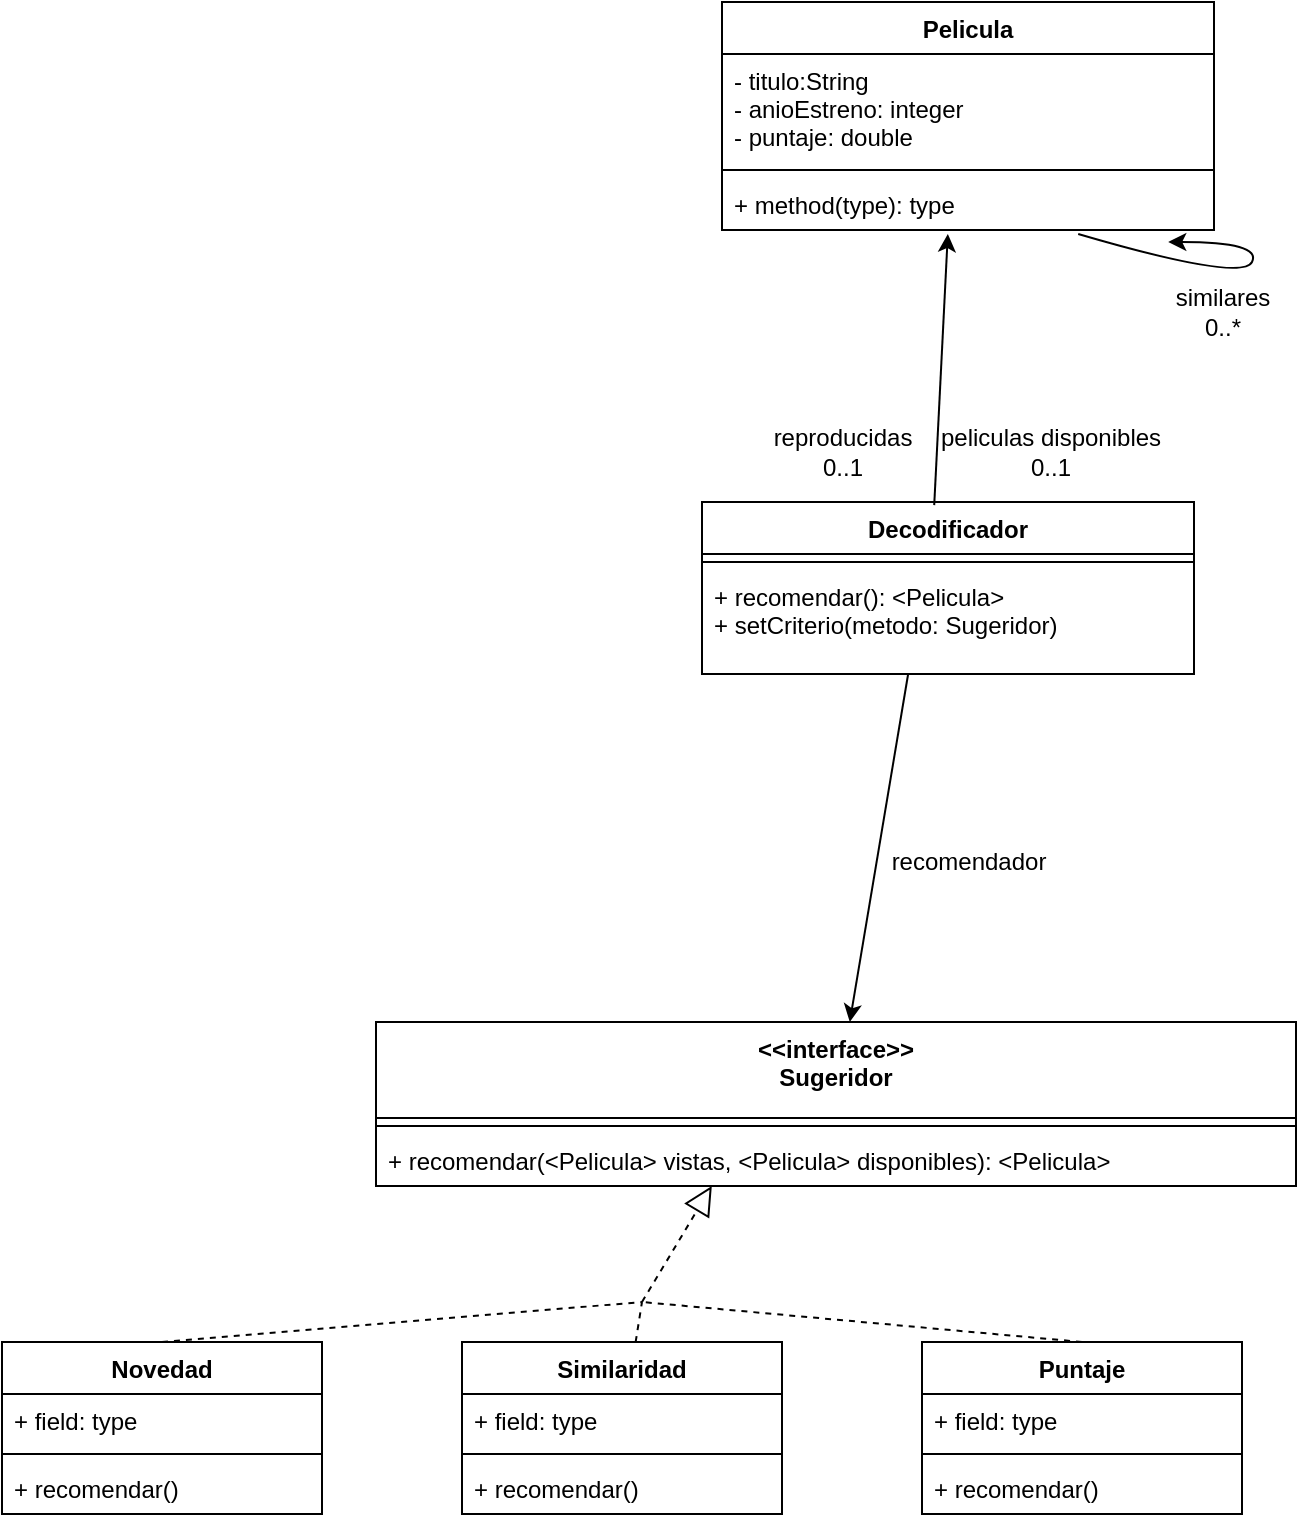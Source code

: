 <mxfile version="17.4.1" type="github">
  <diagram id="h87udIRX1UEoffj4J0M0" name="Page-1">
    <mxGraphModel dx="1568" dy="752" grid="1" gridSize="10" guides="1" tooltips="1" connect="1" arrows="1" fold="1" page="1" pageScale="1" pageWidth="827" pageHeight="1169" math="0" shadow="0">
      <root>
        <mxCell id="0" />
        <mxCell id="1" parent="0" />
        <mxCell id="5vG_H_VH1CffKF7a3QQ1-1" value="Pelicula" style="swimlane;fontStyle=1;align=center;verticalAlign=top;childLayout=stackLayout;horizontal=1;startSize=26;horizontalStack=0;resizeParent=1;resizeParentMax=0;resizeLast=0;collapsible=1;marginBottom=0;" vertex="1" parent="1">
          <mxGeometry x="250" y="80" width="246" height="114" as="geometry" />
        </mxCell>
        <mxCell id="5vG_H_VH1CffKF7a3QQ1-2" value="- titulo:String&#xa;- anioEstreno: integer&#xa;- puntaje: double&#xa;" style="text;strokeColor=none;fillColor=none;align=left;verticalAlign=top;spacingLeft=4;spacingRight=4;overflow=hidden;rotatable=0;points=[[0,0.5],[1,0.5]];portConstraint=eastwest;" vertex="1" parent="5vG_H_VH1CffKF7a3QQ1-1">
          <mxGeometry y="26" width="246" height="54" as="geometry" />
        </mxCell>
        <mxCell id="5vG_H_VH1CffKF7a3QQ1-3" value="" style="line;strokeWidth=1;fillColor=none;align=left;verticalAlign=middle;spacingTop=-1;spacingLeft=3;spacingRight=3;rotatable=0;labelPosition=right;points=[];portConstraint=eastwest;" vertex="1" parent="5vG_H_VH1CffKF7a3QQ1-1">
          <mxGeometry y="80" width="246" height="8" as="geometry" />
        </mxCell>
        <mxCell id="5vG_H_VH1CffKF7a3QQ1-4" value="+ method(type): type" style="text;strokeColor=none;fillColor=none;align=left;verticalAlign=top;spacingLeft=4;spacingRight=4;overflow=hidden;rotatable=0;points=[[0,0.5],[1,0.5]];portConstraint=eastwest;" vertex="1" parent="5vG_H_VH1CffKF7a3QQ1-1">
          <mxGeometry y="88" width="246" height="26" as="geometry" />
        </mxCell>
        <mxCell id="5vG_H_VH1CffKF7a3QQ1-41" value="" style="curved=1;endArrow=classic;html=1;rounded=0;entryX=0.907;entryY=1.231;entryDx=0;entryDy=0;entryPerimeter=0;exitX=0.724;exitY=1.077;exitDx=0;exitDy=0;exitPerimeter=0;" edge="1" parent="5vG_H_VH1CffKF7a3QQ1-1" source="5vG_H_VH1CffKF7a3QQ1-4" target="5vG_H_VH1CffKF7a3QQ1-4">
          <mxGeometry width="50" height="50" relative="1" as="geometry">
            <mxPoint x="-10" y="220" as="sourcePoint" />
            <mxPoint x="40" y="170" as="targetPoint" />
            <Array as="points">
              <mxPoint x="260" y="140" />
              <mxPoint x="270" y="120" />
            </Array>
          </mxGeometry>
        </mxCell>
        <mxCell id="5vG_H_VH1CffKF7a3QQ1-5" value="Decodificador" style="swimlane;fontStyle=1;align=center;verticalAlign=top;childLayout=stackLayout;horizontal=1;startSize=26;horizontalStack=0;resizeParent=1;resizeParentMax=0;resizeLast=0;collapsible=1;marginBottom=0;" vertex="1" parent="1">
          <mxGeometry x="240" y="330" width="246" height="86" as="geometry" />
        </mxCell>
        <mxCell id="5vG_H_VH1CffKF7a3QQ1-7" value="" style="line;strokeWidth=1;fillColor=none;align=left;verticalAlign=middle;spacingTop=-1;spacingLeft=3;spacingRight=3;rotatable=0;labelPosition=right;points=[];portConstraint=eastwest;" vertex="1" parent="5vG_H_VH1CffKF7a3QQ1-5">
          <mxGeometry y="26" width="246" height="8" as="geometry" />
        </mxCell>
        <mxCell id="5vG_H_VH1CffKF7a3QQ1-8" value="+ recomendar(): &lt;Pelicula&gt;&#xa;+ setCriterio(metodo: Sugeridor)" style="text;strokeColor=none;fillColor=none;align=left;verticalAlign=top;spacingLeft=4;spacingRight=4;overflow=hidden;rotatable=0;points=[[0,0.5],[1,0.5]];portConstraint=eastwest;" vertex="1" parent="5vG_H_VH1CffKF7a3QQ1-5">
          <mxGeometry y="34" width="246" height="52" as="geometry" />
        </mxCell>
        <mxCell id="5vG_H_VH1CffKF7a3QQ1-9" value="" style="endArrow=classic;html=1;rounded=0;exitX=0.472;exitY=0.018;exitDx=0;exitDy=0;exitPerimeter=0;entryX=0.459;entryY=1.077;entryDx=0;entryDy=0;entryPerimeter=0;" edge="1" parent="1" source="5vG_H_VH1CffKF7a3QQ1-5" target="5vG_H_VH1CffKF7a3QQ1-4">
          <mxGeometry width="50" height="50" relative="1" as="geometry">
            <mxPoint x="340" y="420" as="sourcePoint" />
            <mxPoint x="360" y="230" as="targetPoint" />
          </mxGeometry>
        </mxCell>
        <mxCell id="5vG_H_VH1CffKF7a3QQ1-11" value="reproducidas&lt;br&gt;0..1" style="text;html=1;align=center;verticalAlign=middle;resizable=0;points=[];autosize=1;strokeColor=none;fillColor=none;" vertex="1" parent="1">
          <mxGeometry x="270" y="290" width="80" height="30" as="geometry" />
        </mxCell>
        <mxCell id="5vG_H_VH1CffKF7a3QQ1-15" value="similares&lt;br&gt;0..*" style="text;html=1;align=center;verticalAlign=middle;resizable=0;points=[];autosize=1;strokeColor=none;fillColor=none;" vertex="1" parent="1">
          <mxGeometry x="470" y="220" width="60" height="30" as="geometry" />
        </mxCell>
        <mxCell id="5vG_H_VH1CffKF7a3QQ1-16" value="&lt;&lt;interface&gt;&gt;&#xa;Sugeridor" style="swimlane;fontStyle=1;align=center;verticalAlign=top;childLayout=stackLayout;horizontal=1;startSize=48;horizontalStack=0;resizeParent=1;resizeParentMax=0;resizeLast=0;collapsible=1;marginBottom=0;" vertex="1" parent="1">
          <mxGeometry x="77" y="590" width="460" height="82" as="geometry" />
        </mxCell>
        <mxCell id="5vG_H_VH1CffKF7a3QQ1-18" value="" style="line;strokeWidth=1;fillColor=none;align=left;verticalAlign=middle;spacingTop=-1;spacingLeft=3;spacingRight=3;rotatable=0;labelPosition=right;points=[];portConstraint=eastwest;" vertex="1" parent="5vG_H_VH1CffKF7a3QQ1-16">
          <mxGeometry y="48" width="460" height="8" as="geometry" />
        </mxCell>
        <mxCell id="5vG_H_VH1CffKF7a3QQ1-19" value="+ recomendar(&lt;Pelicula&gt; vistas, &lt;Pelicula&gt; disponibles): &lt;Pelicula&gt;" style="text;strokeColor=none;fillColor=none;align=left;verticalAlign=top;spacingLeft=4;spacingRight=4;overflow=hidden;rotatable=0;points=[[0,0.5],[1,0.5]];portConstraint=eastwest;" vertex="1" parent="5vG_H_VH1CffKF7a3QQ1-16">
          <mxGeometry y="56" width="460" height="26" as="geometry" />
        </mxCell>
        <mxCell id="5vG_H_VH1CffKF7a3QQ1-20" value="" style="endArrow=classic;html=1;rounded=0;exitX=0.419;exitY=1;exitDx=0;exitDy=0;exitPerimeter=0;" edge="1" parent="1" source="5vG_H_VH1CffKF7a3QQ1-8" target="5vG_H_VH1CffKF7a3QQ1-16">
          <mxGeometry width="50" height="50" relative="1" as="geometry">
            <mxPoint x="210" y="400" as="sourcePoint" />
            <mxPoint x="260" y="350" as="targetPoint" />
          </mxGeometry>
        </mxCell>
        <mxCell id="5vG_H_VH1CffKF7a3QQ1-21" value="recomendador" style="text;html=1;align=center;verticalAlign=middle;resizable=0;points=[];autosize=1;strokeColor=none;fillColor=none;" vertex="1" parent="1">
          <mxGeometry x="328" y="500" width="90" height="20" as="geometry" />
        </mxCell>
        <mxCell id="5vG_H_VH1CffKF7a3QQ1-22" value="Novedad" style="swimlane;fontStyle=1;align=center;verticalAlign=top;childLayout=stackLayout;horizontal=1;startSize=26;horizontalStack=0;resizeParent=1;resizeParentMax=0;resizeLast=0;collapsible=1;marginBottom=0;" vertex="1" parent="1">
          <mxGeometry x="-110" y="750" width="160" height="86" as="geometry" />
        </mxCell>
        <mxCell id="5vG_H_VH1CffKF7a3QQ1-23" value="+ field: type" style="text;strokeColor=none;fillColor=none;align=left;verticalAlign=top;spacingLeft=4;spacingRight=4;overflow=hidden;rotatable=0;points=[[0,0.5],[1,0.5]];portConstraint=eastwest;" vertex="1" parent="5vG_H_VH1CffKF7a3QQ1-22">
          <mxGeometry y="26" width="160" height="26" as="geometry" />
        </mxCell>
        <mxCell id="5vG_H_VH1CffKF7a3QQ1-24" value="" style="line;strokeWidth=1;fillColor=none;align=left;verticalAlign=middle;spacingTop=-1;spacingLeft=3;spacingRight=3;rotatable=0;labelPosition=right;points=[];portConstraint=eastwest;" vertex="1" parent="5vG_H_VH1CffKF7a3QQ1-22">
          <mxGeometry y="52" width="160" height="8" as="geometry" />
        </mxCell>
        <mxCell id="5vG_H_VH1CffKF7a3QQ1-25" value="+ recomendar()" style="text;strokeColor=none;fillColor=none;align=left;verticalAlign=top;spacingLeft=4;spacingRight=4;overflow=hidden;rotatable=0;points=[[0,0.5],[1,0.5]];portConstraint=eastwest;" vertex="1" parent="5vG_H_VH1CffKF7a3QQ1-22">
          <mxGeometry y="60" width="160" height="26" as="geometry" />
        </mxCell>
        <mxCell id="5vG_H_VH1CffKF7a3QQ1-26" value="Similaridad" style="swimlane;fontStyle=1;align=center;verticalAlign=top;childLayout=stackLayout;horizontal=1;startSize=26;horizontalStack=0;resizeParent=1;resizeParentMax=0;resizeLast=0;collapsible=1;marginBottom=0;" vertex="1" parent="1">
          <mxGeometry x="120" y="750" width="160" height="86" as="geometry" />
        </mxCell>
        <mxCell id="5vG_H_VH1CffKF7a3QQ1-27" value="+ field: type" style="text;strokeColor=none;fillColor=none;align=left;verticalAlign=top;spacingLeft=4;spacingRight=4;overflow=hidden;rotatable=0;points=[[0,0.5],[1,0.5]];portConstraint=eastwest;" vertex="1" parent="5vG_H_VH1CffKF7a3QQ1-26">
          <mxGeometry y="26" width="160" height="26" as="geometry" />
        </mxCell>
        <mxCell id="5vG_H_VH1CffKF7a3QQ1-28" value="" style="line;strokeWidth=1;fillColor=none;align=left;verticalAlign=middle;spacingTop=-1;spacingLeft=3;spacingRight=3;rotatable=0;labelPosition=right;points=[];portConstraint=eastwest;" vertex="1" parent="5vG_H_VH1CffKF7a3QQ1-26">
          <mxGeometry y="52" width="160" height="8" as="geometry" />
        </mxCell>
        <mxCell id="5vG_H_VH1CffKF7a3QQ1-29" value="+ recomendar()" style="text;strokeColor=none;fillColor=none;align=left;verticalAlign=top;spacingLeft=4;spacingRight=4;overflow=hidden;rotatable=0;points=[[0,0.5],[1,0.5]];portConstraint=eastwest;" vertex="1" parent="5vG_H_VH1CffKF7a3QQ1-26">
          <mxGeometry y="60" width="160" height="26" as="geometry" />
        </mxCell>
        <mxCell id="5vG_H_VH1CffKF7a3QQ1-30" value="Puntaje" style="swimlane;fontStyle=1;align=center;verticalAlign=top;childLayout=stackLayout;horizontal=1;startSize=26;horizontalStack=0;resizeParent=1;resizeParentMax=0;resizeLast=0;collapsible=1;marginBottom=0;" vertex="1" parent="1">
          <mxGeometry x="350" y="750" width="160" height="86" as="geometry" />
        </mxCell>
        <mxCell id="5vG_H_VH1CffKF7a3QQ1-31" value="+ field: type" style="text;strokeColor=none;fillColor=none;align=left;verticalAlign=top;spacingLeft=4;spacingRight=4;overflow=hidden;rotatable=0;points=[[0,0.5],[1,0.5]];portConstraint=eastwest;" vertex="1" parent="5vG_H_VH1CffKF7a3QQ1-30">
          <mxGeometry y="26" width="160" height="26" as="geometry" />
        </mxCell>
        <mxCell id="5vG_H_VH1CffKF7a3QQ1-32" value="" style="line;strokeWidth=1;fillColor=none;align=left;verticalAlign=middle;spacingTop=-1;spacingLeft=3;spacingRight=3;rotatable=0;labelPosition=right;points=[];portConstraint=eastwest;" vertex="1" parent="5vG_H_VH1CffKF7a3QQ1-30">
          <mxGeometry y="52" width="160" height="8" as="geometry" />
        </mxCell>
        <mxCell id="5vG_H_VH1CffKF7a3QQ1-33" value="+ recomendar()" style="text;strokeColor=none;fillColor=none;align=left;verticalAlign=top;spacingLeft=4;spacingRight=4;overflow=hidden;rotatable=0;points=[[0,0.5],[1,0.5]];portConstraint=eastwest;" vertex="1" parent="5vG_H_VH1CffKF7a3QQ1-30">
          <mxGeometry y="60" width="160" height="26" as="geometry" />
        </mxCell>
        <mxCell id="5vG_H_VH1CffKF7a3QQ1-36" value="" style="endArrow=block;dashed=1;endFill=0;endSize=12;html=1;rounded=0;entryX=0.365;entryY=1;entryDx=0;entryDy=0;entryPerimeter=0;" edge="1" parent="1" target="5vG_H_VH1CffKF7a3QQ1-19">
          <mxGeometry width="160" relative="1" as="geometry">
            <mxPoint x="210" y="730" as="sourcePoint" />
            <mxPoint x="210" y="680" as="targetPoint" />
          </mxGeometry>
        </mxCell>
        <mxCell id="5vG_H_VH1CffKF7a3QQ1-37" value="" style="endArrow=none;dashed=1;html=1;rounded=0;exitX=0.5;exitY=0;exitDx=0;exitDy=0;" edge="1" parent="1" source="5vG_H_VH1CffKF7a3QQ1-22">
          <mxGeometry width="50" height="50" relative="1" as="geometry">
            <mxPoint x="210" y="500" as="sourcePoint" />
            <mxPoint x="210" y="730" as="targetPoint" />
          </mxGeometry>
        </mxCell>
        <mxCell id="5vG_H_VH1CffKF7a3QQ1-38" value="" style="endArrow=none;dashed=1;html=1;rounded=0;" edge="1" parent="1" source="5vG_H_VH1CffKF7a3QQ1-26">
          <mxGeometry width="50" height="50" relative="1" as="geometry">
            <mxPoint x="-20" y="760" as="sourcePoint" />
            <mxPoint x="210" y="730" as="targetPoint" />
          </mxGeometry>
        </mxCell>
        <mxCell id="5vG_H_VH1CffKF7a3QQ1-39" value="" style="endArrow=none;dashed=1;html=1;rounded=0;exitX=0.5;exitY=0;exitDx=0;exitDy=0;" edge="1" parent="1" source="5vG_H_VH1CffKF7a3QQ1-30">
          <mxGeometry width="50" height="50" relative="1" as="geometry">
            <mxPoint x="216.825" y="760" as="sourcePoint" />
            <mxPoint x="210" y="730" as="targetPoint" />
          </mxGeometry>
        </mxCell>
        <mxCell id="5vG_H_VH1CffKF7a3QQ1-10" value="peliculas disponibles&lt;br&gt;0..1" style="text;html=1;align=center;verticalAlign=middle;resizable=0;points=[];autosize=1;strokeColor=none;fillColor=none;" vertex="1" parent="1">
          <mxGeometry x="291" y="290" width="246" height="30" as="geometry" />
        </mxCell>
      </root>
    </mxGraphModel>
  </diagram>
</mxfile>
